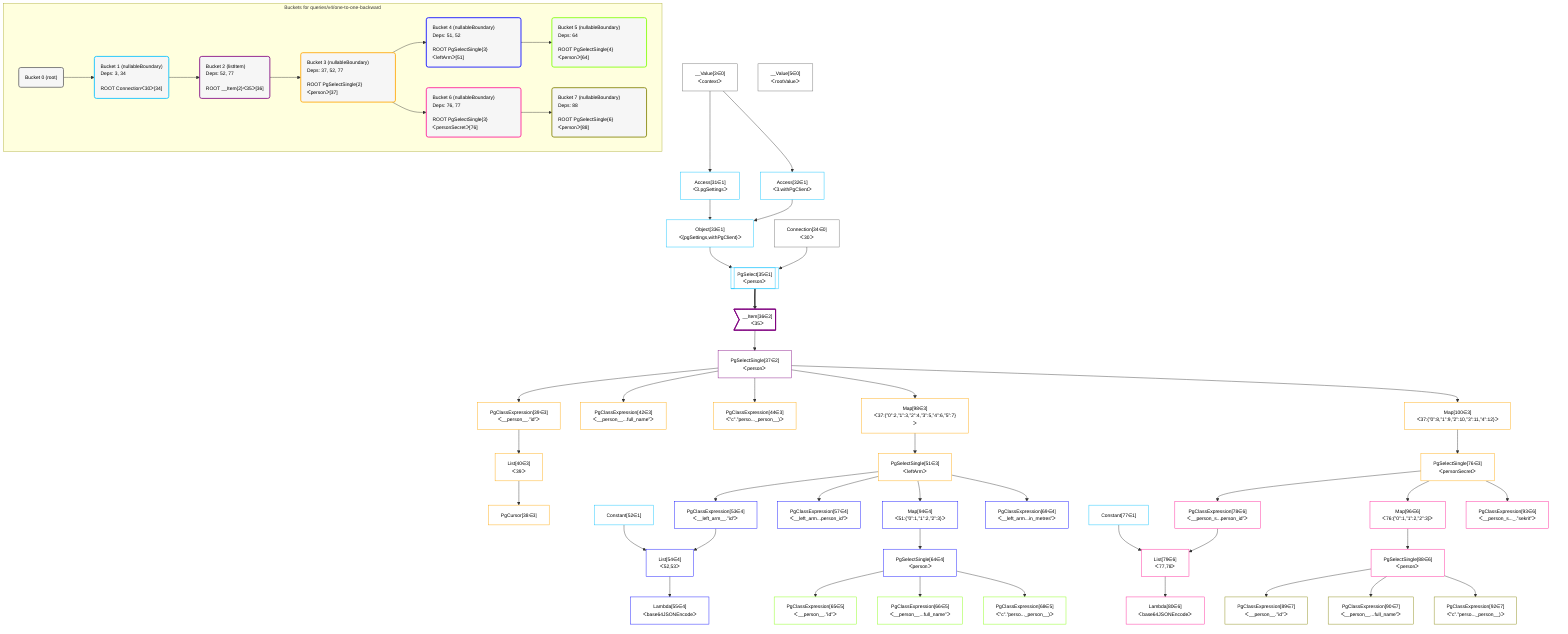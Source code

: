 %%{init: {'themeVariables': { 'fontSize': '12px'}}}%%
graph TD
    classDef path fill:#eee,stroke:#000,color:#000
    classDef plan fill:#fff,stroke-width:1px,color:#000
    classDef itemplan fill:#fff,stroke-width:2px,color:#000
    classDef sideeffectplan fill:#f00,stroke-width:2px,color:#000
    classDef bucket fill:#f6f6f6,color:#000,stroke-width:2px,text-align:left


    %% define steps
    __Value3["__Value[3∈0]<br />ᐸcontextᐳ"]:::plan
    __Value5["__Value[5∈0]<br />ᐸrootValueᐳ"]:::plan
    Access31["Access[31∈1]<br />ᐸ3.pgSettingsᐳ"]:::plan
    Access32["Access[32∈1]<br />ᐸ3.withPgClientᐳ"]:::plan
    Object33["Object[33∈1]<br />ᐸ{pgSettings,withPgClient}ᐳ"]:::plan
    Connection34["Connection[34∈0]<br />ᐸ30ᐳ"]:::plan
    PgSelect35[["PgSelect[35∈1]<br />ᐸpersonᐳ"]]:::plan
    __Item36>"__Item[36∈2]<br />ᐸ35ᐳ"]:::itemplan
    PgSelectSingle37["PgSelectSingle[37∈2]<br />ᐸpersonᐳ"]:::plan
    PgClassExpression39["PgClassExpression[39∈3]<br />ᐸ__person__.”id”ᐳ"]:::plan
    List40["List[40∈3]<br />ᐸ39ᐳ"]:::plan
    PgCursor38["PgCursor[38∈3]"]:::plan
    PgClassExpression42["PgClassExpression[42∈3]<br />ᐸ__person__...full_name”ᐳ"]:::plan
    PgClassExpression44["PgClassExpression[44∈3]<br />ᐸ”c”.”perso..._person__)ᐳ"]:::plan
    Map98["Map[98∈3]<br />ᐸ37:{”0”:2,”1”:3,”2”:4,”3”:5,”4”:6,”5”:7}ᐳ"]:::plan
    PgSelectSingle51["PgSelectSingle[51∈3]<br />ᐸleftArmᐳ"]:::plan
    Constant52["Constant[52∈1]"]:::plan
    PgClassExpression53["PgClassExpression[53∈4]<br />ᐸ__left_arm__.”id”ᐳ"]:::plan
    List54["List[54∈4]<br />ᐸ52,53ᐳ"]:::plan
    Lambda55["Lambda[55∈4]<br />ᐸbase64JSONEncodeᐳ"]:::plan
    PgClassExpression57["PgClassExpression[57∈4]<br />ᐸ__left_arm...person_id”ᐳ"]:::plan
    Map94["Map[94∈4]<br />ᐸ51:{”0”:1,”1”:2,”2”:3}ᐳ"]:::plan
    PgSelectSingle64["PgSelectSingle[64∈4]<br />ᐸpersonᐳ"]:::plan
    PgClassExpression65["PgClassExpression[65∈5]<br />ᐸ__person__.”id”ᐳ"]:::plan
    PgClassExpression66["PgClassExpression[66∈5]<br />ᐸ__person__...full_name”ᐳ"]:::plan
    PgClassExpression68["PgClassExpression[68∈5]<br />ᐸ”c”.”perso..._person__)ᐳ"]:::plan
    PgClassExpression69["PgClassExpression[69∈4]<br />ᐸ__left_arm...in_metres”ᐳ"]:::plan
    Map100["Map[100∈3]<br />ᐸ37:{”0”:8,”1”:9,”2”:10,”3”:11,”4”:12}ᐳ"]:::plan
    PgSelectSingle76["PgSelectSingle[76∈3]<br />ᐸpersonSecretᐳ"]:::plan
    Constant77["Constant[77∈1]"]:::plan
    PgClassExpression78["PgClassExpression[78∈6]<br />ᐸ__person_s...person_id”ᐳ"]:::plan
    List79["List[79∈6]<br />ᐸ77,78ᐳ"]:::plan
    Lambda80["Lambda[80∈6]<br />ᐸbase64JSONEncodeᐳ"]:::plan
    Map96["Map[96∈6]<br />ᐸ76:{”0”:1,”1”:2,”2”:3}ᐳ"]:::plan
    PgSelectSingle88["PgSelectSingle[88∈6]<br />ᐸpersonᐳ"]:::plan
    PgClassExpression89["PgClassExpression[89∈7]<br />ᐸ__person__.”id”ᐳ"]:::plan
    PgClassExpression90["PgClassExpression[90∈7]<br />ᐸ__person__...full_name”ᐳ"]:::plan
    PgClassExpression92["PgClassExpression[92∈7]<br />ᐸ”c”.”perso..._person__)ᐳ"]:::plan
    PgClassExpression93["PgClassExpression[93∈6]<br />ᐸ__person_s..._.”sekrit”ᐳ"]:::plan

    %% plan dependencies
    __Value3 --> Access31
    __Value3 --> Access32
    Access31 & Access32 --> Object33
    Object33 & Connection34 --> PgSelect35
    PgSelect35 ==> __Item36
    __Item36 --> PgSelectSingle37
    PgSelectSingle37 --> PgClassExpression39
    PgClassExpression39 --> List40
    List40 --> PgCursor38
    PgSelectSingle37 --> PgClassExpression42
    PgSelectSingle37 --> PgClassExpression44
    PgSelectSingle37 --> Map98
    Map98 --> PgSelectSingle51
    PgSelectSingle51 --> PgClassExpression53
    Constant52 & PgClassExpression53 --> List54
    List54 --> Lambda55
    PgSelectSingle51 --> PgClassExpression57
    PgSelectSingle51 --> Map94
    Map94 --> PgSelectSingle64
    PgSelectSingle64 --> PgClassExpression65
    PgSelectSingle64 --> PgClassExpression66
    PgSelectSingle64 --> PgClassExpression68
    PgSelectSingle51 --> PgClassExpression69
    PgSelectSingle37 --> Map100
    Map100 --> PgSelectSingle76
    PgSelectSingle76 --> PgClassExpression78
    Constant77 & PgClassExpression78 --> List79
    List79 --> Lambda80
    PgSelectSingle76 --> Map96
    Map96 --> PgSelectSingle88
    PgSelectSingle88 --> PgClassExpression89
    PgSelectSingle88 --> PgClassExpression90
    PgSelectSingle88 --> PgClassExpression92
    PgSelectSingle76 --> PgClassExpression93

    subgraph "Buckets for queries/v4/one-to-one-backward"
    Bucket0("Bucket 0 (root)"):::bucket
    classDef bucket0 stroke:#696969
    class Bucket0,__Value3,__Value5,Connection34 bucket0
    Bucket1("Bucket 1 (nullableBoundary)<br />Deps: 3, 34<br /><br />ROOT Connectionᐸ30ᐳ[34]"):::bucket
    classDef bucket1 stroke:#00bfff
    class Bucket1,Access31,Access32,Object33,PgSelect35,Constant52,Constant77 bucket1
    Bucket2("Bucket 2 (listItem)<br />Deps: 52, 77<br /><br />ROOT __Item{2}ᐸ35ᐳ[36]"):::bucket
    classDef bucket2 stroke:#7f007f
    class Bucket2,__Item36,PgSelectSingle37 bucket2
    Bucket3("Bucket 3 (nullableBoundary)<br />Deps: 37, 52, 77<br /><br />ROOT PgSelectSingle{2}ᐸpersonᐳ[37]"):::bucket
    classDef bucket3 stroke:#ffa500
    class Bucket3,PgCursor38,PgClassExpression39,List40,PgClassExpression42,PgClassExpression44,PgSelectSingle51,PgSelectSingle76,Map98,Map100 bucket3
    Bucket4("Bucket 4 (nullableBoundary)<br />Deps: 51, 52<br /><br />ROOT PgSelectSingle{3}ᐸleftArmᐳ[51]"):::bucket
    classDef bucket4 stroke:#0000ff
    class Bucket4,PgClassExpression53,List54,Lambda55,PgClassExpression57,PgSelectSingle64,PgClassExpression69,Map94 bucket4
    Bucket5("Bucket 5 (nullableBoundary)<br />Deps: 64<br /><br />ROOT PgSelectSingle{4}ᐸpersonᐳ[64]"):::bucket
    classDef bucket5 stroke:#7fff00
    class Bucket5,PgClassExpression65,PgClassExpression66,PgClassExpression68 bucket5
    Bucket6("Bucket 6 (nullableBoundary)<br />Deps: 76, 77<br /><br />ROOT PgSelectSingle{3}ᐸpersonSecretᐳ[76]"):::bucket
    classDef bucket6 stroke:#ff1493
    class Bucket6,PgClassExpression78,List79,Lambda80,PgSelectSingle88,PgClassExpression93,Map96 bucket6
    Bucket7("Bucket 7 (nullableBoundary)<br />Deps: 88<br /><br />ROOT PgSelectSingle{6}ᐸpersonᐳ[88]"):::bucket
    classDef bucket7 stroke:#808000
    class Bucket7,PgClassExpression89,PgClassExpression90,PgClassExpression92 bucket7
    Bucket0 --> Bucket1
    Bucket1 --> Bucket2
    Bucket2 --> Bucket3
    Bucket3 --> Bucket4 & Bucket6
    Bucket4 --> Bucket5
    Bucket6 --> Bucket7
    end